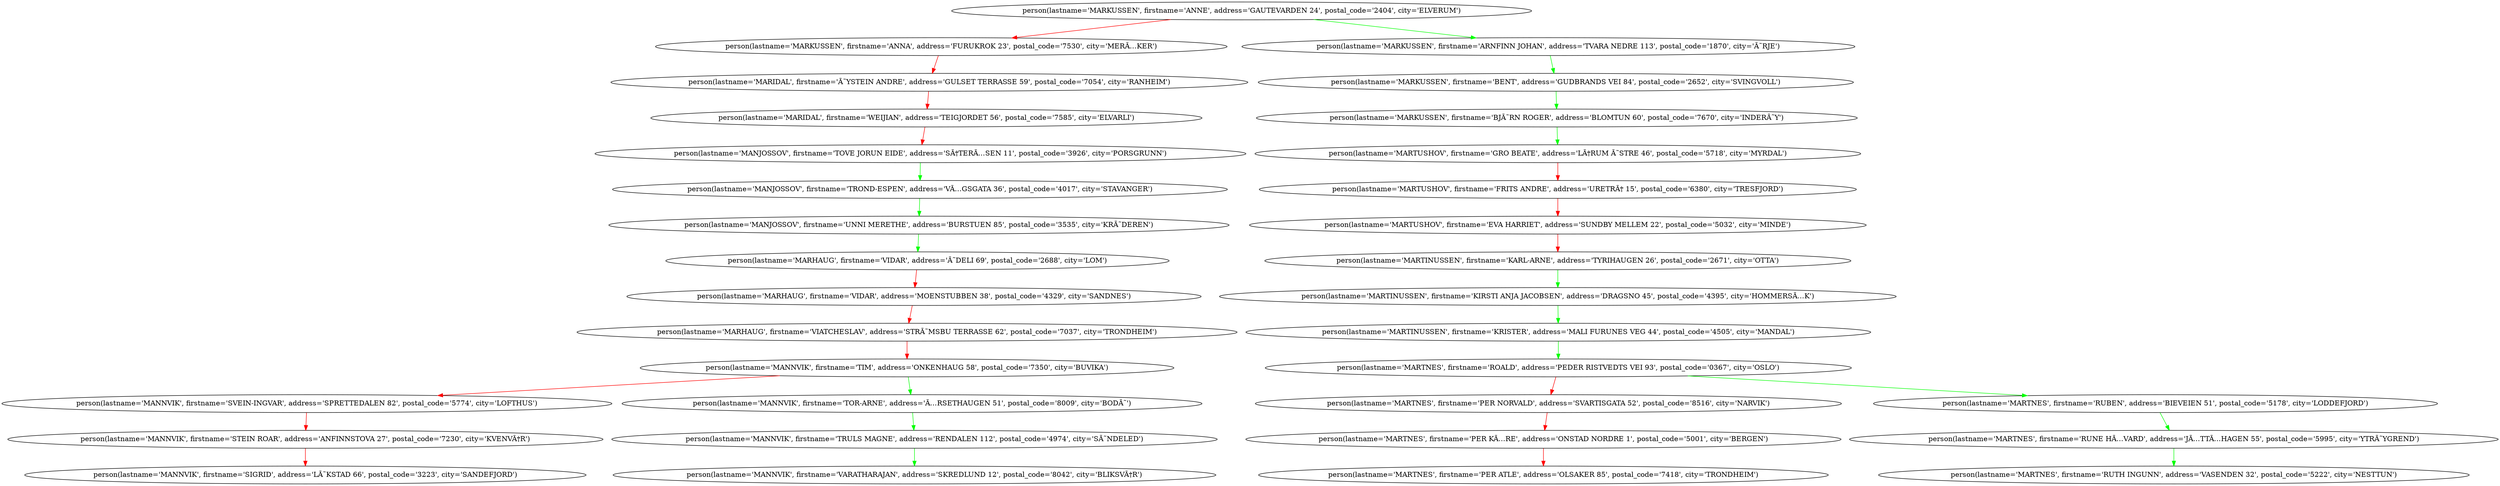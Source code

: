 digraph {
	1723036674032 [label="person(lastname='MARKUSSEN', firstname='ANNE', address='GAUTEVARDEN 24', postal_code='2404', city='ELVERUM')"]
	1723036673408 [label="person(lastname='MARKUSSEN', firstname='ANNA', address='FURUKROK 23', postal_code='7530', city='MERÃ…KER')"]
	1723036674032 -> 1723036673408 [color=red]
	1723036673024 [label="person(lastname='MARIDAL', firstname='Ã˜YSTEIN ANDRE', address='GULSET TERRASSE 59', postal_code='7054', city='RANHEIM')"]
	1723036673408 -> 1723036673024 [color=red]
	1723036672544 [label="person(lastname='MARIDAL', firstname='WEIJIAN', address='TEIGJORDET 56', postal_code='7585', city='ELVARLI')"]
	1723036673024 -> 1723036672544 [color=red]
	1723036672160 [label="person(lastname='MANJOSSOV', firstname='TOVE JORUN EIDE', address='SÃ†TERÃ…SEN 11', postal_code='3926', city='PORSGRUNN')"]
	1723036672544 -> 1723036672160 [color=red]
	1723036675136 [label="person(lastname='MANJOSSOV', firstname='TROND-ESPEN', address='VÃ…GSGATA 36', postal_code='4017', city='STAVANGER')"]
	1723036672160 -> 1723036675136 [color=green]
	1723036675376 [label="person(lastname='MANJOSSOV', firstname='UNNI MERETHE', address='BURSTUEN 85', postal_code='3535', city='KRÃ˜DEREN')"]
	1723036675136 -> 1723036675376 [color=green]
	1723036675664 [label="person(lastname='MARHAUG', firstname='VIDAR', address='Ã˜DELI 69', postal_code='2688', city='LOM')"]
	1723036675376 -> 1723036675664 [color=green]
	1723036676048 [label="person(lastname='MARHAUG', firstname='VIDAR', address='MOENSTUBBEN 38', postal_code='4329', city='SANDNES')"]
	1723036675664 -> 1723036676048 [color=red]
	1723036581408 [label="person(lastname='MARHAUG', firstname='VIATCHESLAV', address='STRÃ˜MSBU TERRASSE 62', postal_code='7037', city='TRONDHEIM')"]
	1723036676048 -> 1723036581408 [color=red]
	1723036581024 [label="person(lastname='MANNVIK', firstname='TIM', address='ONKENHAUG 58', postal_code='7350', city='BUVIKA')"]
	1723036581408 -> 1723036581024 [color=red]
	1723036580352 [label="person(lastname='MANNVIK', firstname='SVEIN-INGVAR', address='SPRETTEDALEN 82', postal_code='5774', city='LOFTHUS')"]
	1723036581024 -> 1723036580352 [color=red]
	1723036579920 [label="person(lastname='MANNVIK', firstname='STEIN ROAR', address='ANFINNSTOVA 27', postal_code='7230', city='KVENVÃ†R')"]
	1723036580352 -> 1723036579920 [color=red]
	1723036579392 [label="person(lastname='MANNVIK', firstname='SIGRID', address='LÃ˜KSTAD 66', postal_code='3223', city='SANDEFJORD')"]
	1723036579920 -> 1723036579392 [color=red]
	1723036684400 [label="person(lastname='MANNVIK', firstname='TOR-ARNE', address='Ã…RSETHAUGEN 51', postal_code='8009', city='BODÃ˜')"]
	1723036581024 -> 1723036684400 [color=green]
	1723036684688 [label="person(lastname='MANNVIK', firstname='TRULS MAGNE', address='RENDALEN 112', postal_code='4974', city='SÃ˜NDELED')"]
	1723036684400 -> 1723036684688 [color=green]
	1723036684976 [label="person(lastname='MANNVIK', firstname='VARATHARAJAN', address='SKREDLUND 12', postal_code='8042', city='BLIKSVÃ†R')"]
	1723036684688 -> 1723036684976 [color=green]
	1723036685264 [label="person(lastname='MARKUSSEN', firstname='ARNFINN JOHAN', address='TVARA NEDRE 113', postal_code='1870', city='Ã˜RJE')"]
	1723036674032 -> 1723036685264 [color=green]
	1723036685552 [label="person(lastname='MARKUSSEN', firstname='BENT', address='GUDBRANDS VEI 84', postal_code='2652', city='SVINGVOLL')"]
	1723036685264 -> 1723036685552 [color=green]
	1723036685840 [label="person(lastname='MARKUSSEN', firstname='BJÃ˜RN ROGER', address='BLOMTUN 60', postal_code='7670', city='INDERÃ˜Y')"]
	1723036685552 -> 1723036685840 [color=green]
	1723036686128 [label="person(lastname='MARTUSHOV', firstname='GRO BEATE', address='LÃ†RUM Ã˜STRE 46', postal_code='5718', city='MYRDAL')"]
	1723036685840 -> 1723036686128 [color=green]
	1723036686416 [label="person(lastname='MARTUSHOV', firstname='FRITS ANDRE', address='URETRÃ† 15', postal_code='6380', city='TRESFJORD')"]
	1723036686128 -> 1723036686416 [color=red]
	1723036686704 [label="person(lastname='MARTUSHOV', firstname='EVA HARRIET', address='SUNDBY MELLEM 22', postal_code='5032', city='MINDE')"]
	1723036686416 -> 1723036686704 [color=red]
	1723036686992 [label="person(lastname='MARTINUSSEN', firstname='KARL-ARNE', address='TYRIHAUGEN 26', postal_code='2671', city='OTTA')"]
	1723036686704 -> 1723036686992 [color=red]
	1723036687280 [label="person(lastname='MARTINUSSEN', firstname='KIRSTI ANJA JACOBSEN', address='DRAGSNO 45', postal_code='4395', city='HOMMERSÃ…K')"]
	1723036686992 -> 1723036687280 [color=green]
	1723036687568 [label="person(lastname='MARTINUSSEN', firstname='KRISTER', address='MALI FURUNES VEG 44', postal_code='4505', city='MANDAL')"]
	1723036687280 -> 1723036687568 [color=green]
	1723036687856 [label="person(lastname='MARTNES', firstname='ROALD', address='PEDER RISTVEDTS VEI 93', postal_code='0367', city='OSLO')"]
	1723036687568 -> 1723036687856 [color=green]
	1723036705504 [label="person(lastname='MARTNES', firstname='PER NORVALD', address='SVARTISGATA 52', postal_code='8516', city='NARVIK')"]
	1723036687856 -> 1723036705504 [color=red]
	1723036705792 [label="person(lastname='MARTNES', firstname='PER KÃ…RE', address='ONSTAD NORDRE 1', postal_code='5001', city='BERGEN')"]
	1723036705504 -> 1723036705792 [color=red]
	1723036706080 [label="person(lastname='MARTNES', firstname='PER ATLE', address='OLSAKER 85', postal_code='7418', city='TRONDHEIM')"]
	1723036705792 -> 1723036706080 [color=red]
	1723036688144 [label="person(lastname='MARTNES', firstname='RUBEN', address='BIEVEIEN 51', postal_code='5178', city='LODDEFJORD')"]
	1723036687856 -> 1723036688144 [color=green]
	1723036704880 [label="person(lastname='MARTNES', firstname='RUNE HÃ…VARD', address='JÃ…TTÃ…HAGEN 55', postal_code='5995', city='YTRÃ˜YGREND')"]
	1723036688144 -> 1723036704880 [color=green]
	1723036705168 [label="person(lastname='MARTNES', firstname='RUTH INGUNN', address='VASENDEN 32', postal_code='5222', city='NESTTUN')"]
	1723036704880 -> 1723036705168 [color=green]
}
